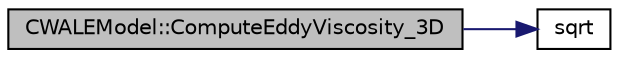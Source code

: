 digraph "CWALEModel::ComputeEddyViscosity_3D"
{
 // LATEX_PDF_SIZE
  edge [fontname="Helvetica",fontsize="10",labelfontname="Helvetica",labelfontsize="10"];
  node [fontname="Helvetica",fontsize="10",shape=record];
  rankdir="LR";
  Node1 [label="CWALEModel::ComputeEddyViscosity_3D",height=0.2,width=0.4,color="black", fillcolor="grey75", style="filled", fontcolor="black",tooltip="Function to determine the eddy viscosity for the given function arguments for a 3D simulation."];
  Node1 -> Node2 [color="midnightblue",fontsize="10",style="solid",fontname="Helvetica"];
  Node2 [label="sqrt",height=0.2,width=0.4,color="black", fillcolor="white", style="filled",URL="$group__SIMD.html#ga54a1925ab40fb4249ea255072520de35",tooltip=" "];
}

